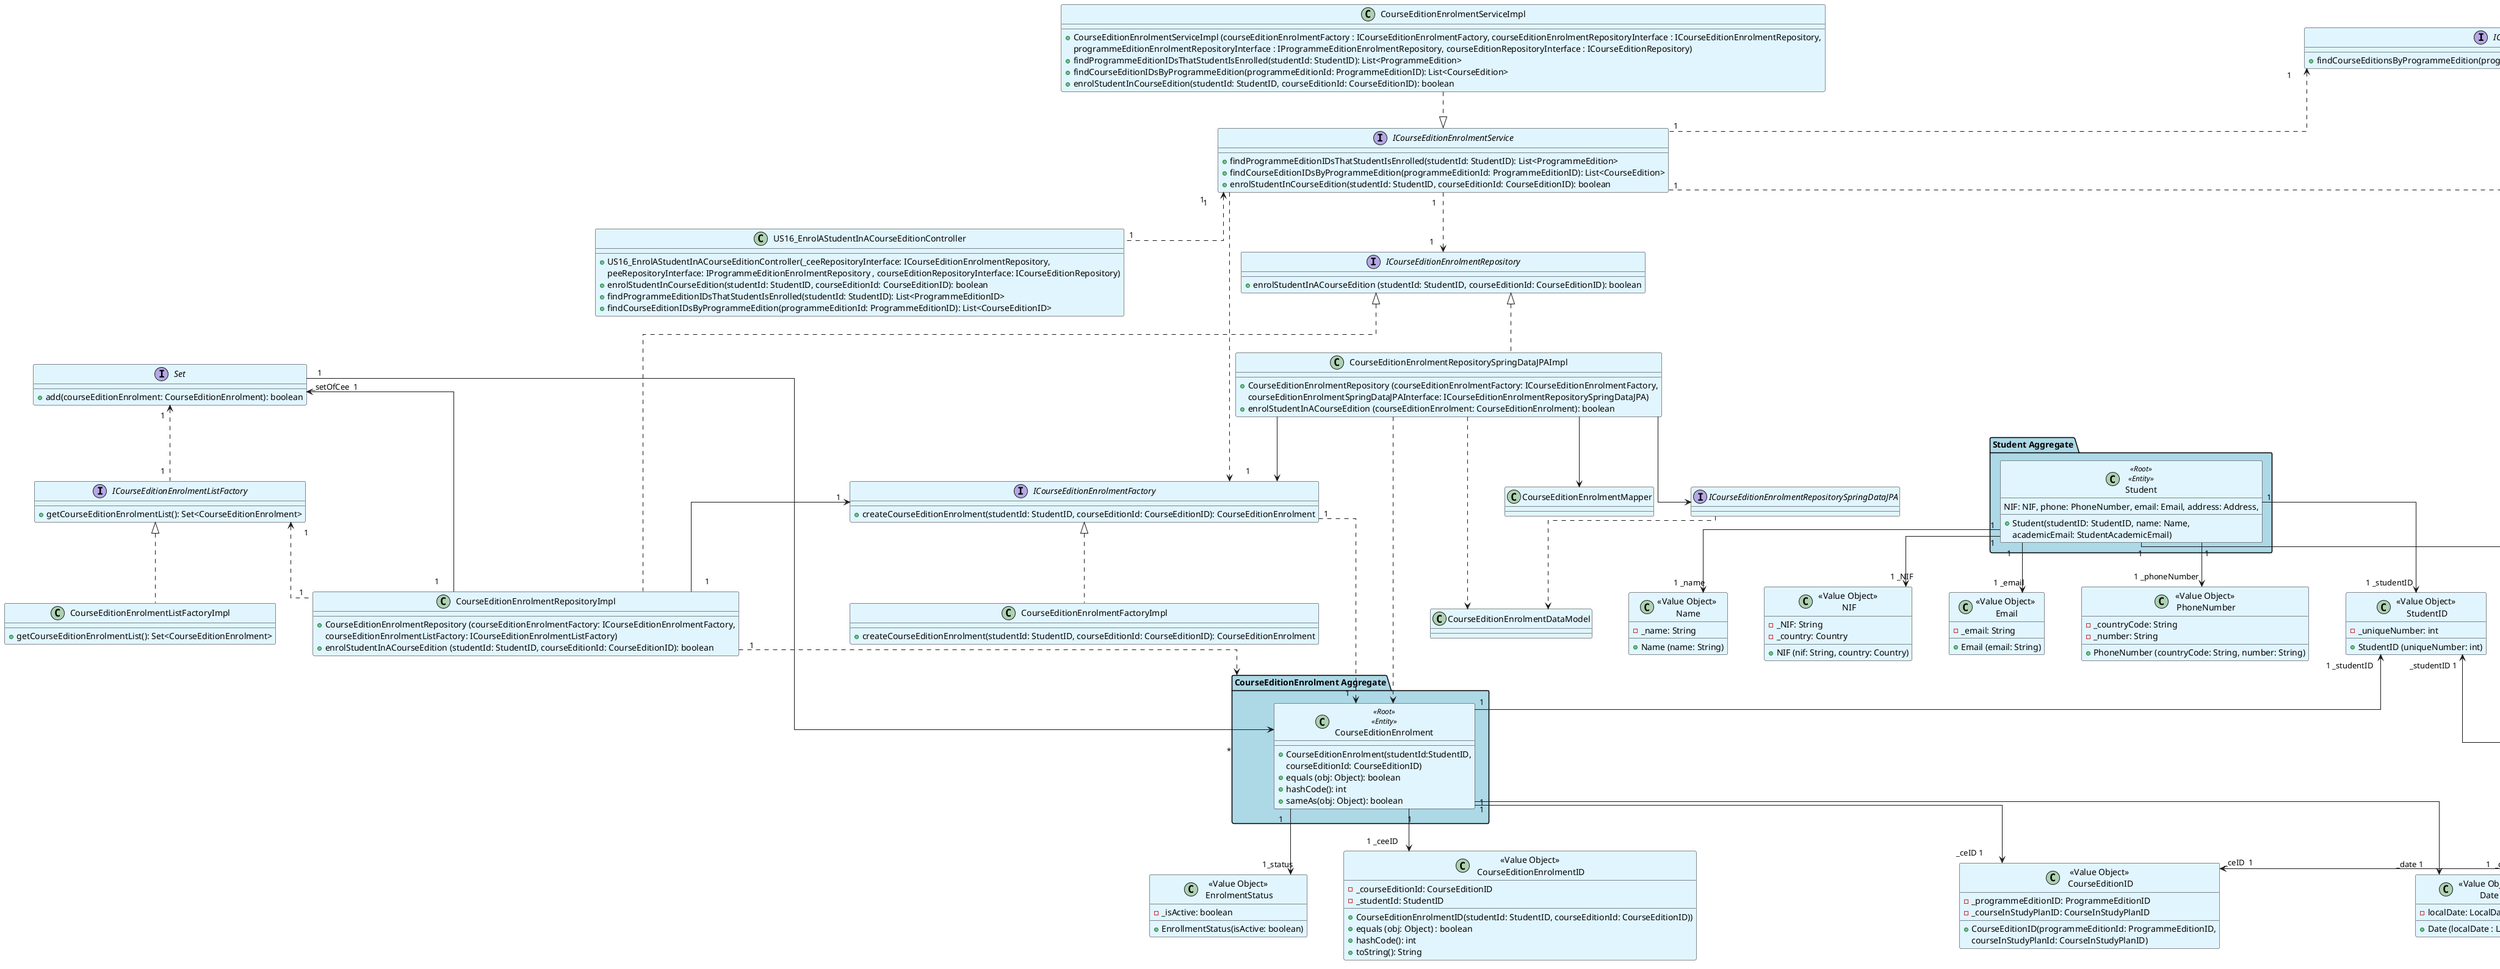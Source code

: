@startuml
skinparam ranksep 60
skinparam nodesep 60
skinparam linetype ortho
skinparam classBackgroundColor #E1F5FE


class US16_EnrolAStudentInACourseEditionController {
    +US16_EnrolAStudentInACourseEditionController(_ceeRepositoryInterface: ICourseEditionEnrolmentRepository,
    peeRepositoryInterface: IProgrammeEditionEnrolmentRepository , courseEditionRepositoryInterface: ICourseEditionRepository)
    +enrolStudentInCourseEdition(studentId: StudentID, courseEditionId: CourseEditionID): boolean
    +findProgrammeEditionIDsThatStudentIsEnrolled(studentId: StudentID): List<ProgrammeEditionID>
    +findCourseEditionIDsByProgrammeEdition(programmeEditionId: ProgrammeEditionID): List<CourseEditionID>
}

interface ICourseEditionEnrolmentService {
    +findProgrammeEditionIDsThatStudentIsEnrolled(studentId: StudentID): List<ProgrammeEdition>
    +findCourseEditionIDsByProgrammeEdition(programmeEditionId: ProgrammeEditionID): List<CourseEdition>
    +enrolStudentInCourseEdition(studentId: StudentID, courseEditionId: CourseEditionID): boolean
}

class CourseEditionEnrolmentServiceImpl {
    +CourseEditionEnrolmentServiceImpl (courseEditionEnrolmentFactory : ICourseEditionEnrolmentFactory, courseEditionEnrolmentRepositoryInterface : ICourseEditionEnrolmentRepository,
    programmeEditionEnrolmentRepositoryInterface : IProgrammeEditionEnrolmentRepository, courseEditionRepositoryInterface : ICourseEditionRepository)
    +findProgrammeEditionIDsThatStudentIsEnrolled(studentId: StudentID): List<ProgrammeEdition>
    +findCourseEditionIDsByProgrammeEdition(programmeEditionId: ProgrammeEditionID): List<CourseEdition>
    +enrolStudentInCourseEdition(studentId: StudentID, courseEditionId: CourseEditionID): boolean
}

interface ICourseEditionEnrolmentRepository {
    +enrolStudentInACourseEdition (studentId: StudentID, courseEditionId: CourseEditionID): boolean
}

class CourseEditionEnrolmentRepositoryImpl {
    +CourseEditionEnrolmentRepository (courseEditionEnrolmentFactory: ICourseEditionEnrolmentFactory,
    courseEditionEnrolmentListFactory: ICourseEditionEnrolmentListFactory)
    +enrolStudentInACourseEdition (studentId: StudentID, courseEditionId: CourseEditionID): boolean
}

class CourseEditionEnrolmentRepositorySpringDataJPAImpl {
    +CourseEditionEnrolmentRepository (courseEditionEnrolmentFactory: ICourseEditionEnrolmentFactory,
    courseEditionEnrolmentSpringDataJPAInterface: ICourseEditionEnrolmentRepositorySpringDataJPA)
    +enrolStudentInACourseEdition (courseEditionEnrolment: CourseEditionEnrolment): boolean
}

interface ICourseEditionEnrolmentRepositorySpringDataJPA {
}

interface IProgrammeEditionEnrolmentRepository {
     +findProgrammeEditionsThatStudentIsEnrolled(studentId: StudentID): List<ProgrammeEditionID>
}

class ProgrammeEditionEnrolmentRepositoryImpl {
    +ProgrammeEditionEnrolmentRepository (programmeEditionEnrolmentFactory: IProgrammeEditionEnrolmentFactory,
    programmeEditionEnrolmentListFactory: IProgrammeEditionEnrolmentListFactory)
    +findProgrammeEditionsThatStudentIsEnrolled(studentId: StudentID): List<ProgrammeEditionID>
}

class ProgrammeEditionEnrolmentRepositorySpringDataJPAImpl {
    +ProgrammeEditionEnrolmentRepository (programmeEditionEnrolmentFactory: IProgrammeEditionEnrolmentFactory, programmeEditionEnrolmentSpringJPAInterface: IProgrammeEditionSpringDataJPA)
    +findProgrammeEditionsThatStudentIsEnrolled(studentId: StudentID): List<ProgrammeEdition>
}

interface IProgrammeEditionEnrolmentRepositorySpringDataJPA {
}


interface ICourseEditionRepository {
     +findCourseEditionsByProgrammeEdition(programmeEditionId: ProgrammeEditionID) : List<CourseEditionID>
}

class CourseEditionRepositoryImpl {
    +CourseEditionRepository(courseEditionFactory: ICourseEditionFactoryDDD, courseEditionListFactory: ICourseEditionListFactoryDDD)
    +findCourseEditionsByProgrammeEdition(programmeEditionId: ProgrammeEditionID) : List<CourseEditionID>
}

class CourseEditionRepositorySpringDataJPAImpl {
    +CourseEditionRepository(courseEditionFactory: ICourseEditionFactory, courseEditionSpringDataJPAInterface: ICourseEditionSpringDataJPA)
    +findCourseEditionsByProgrammeEdition(programmeEditionId: ProgrammeEditionID) : List<CourseEdition>
}

interface ICourseEditionRepositorySpringDataJPA {
}

interface ICourseEditionEnrolmentListFactory{
    +getCourseEditionEnrolmentList(): Set<CourseEditionEnrolment>
}

class CourseEditionEnrolmentListFactoryImpl {
    +getCourseEditionEnrolmentList(): Set<CourseEditionEnrolment>
}

interface ICourseEditionEnrolmentFactory{
    +createCourseEditionEnrolment(studentId: StudentID, courseEditionId: CourseEditionID): CourseEditionEnrolment
}

class CourseEditionEnrolmentFactoryImpl{
    +createCourseEditionEnrolment(studentId: StudentID, courseEditionId: CourseEditionID): CourseEditionEnrolment
}

package "CourseEditionEnrolment Aggregate" #LightBlue {
    class CourseEditionEnrolment <<Root>> <<Entity>> {
             +CourseEditionEnrolment(studentId:StudentID,
              courseEditionId: CourseEditionID)
             +equals (obj: Object): boolean
             +hashCode(): int
             +sameAs(obj: Object): boolean
    }
}

class "<<Value Object>>\n EnrolmentStatus" {
     -_isActive: boolean
     +EnrollmentStatus(isActive: boolean)
}

class "<<Value Object>>\n CourseEditionEnrolmentID" {
     -_courseEditionId: CourseEditionID
     -_studentId: StudentID
     +CourseEditionEnrolmentID(studentId: StudentID, courseEditionId: CourseEditionID))
     +equals (obj: Object) : boolean
     +hashCode(): int
     +toString(): String
}

package "CourseEdition Aggregate" #LightBlue{
    class CourseEdition <<Root>> <<Entity>> {
    +CourseEdition(programmeEditionId: ProgrammeEditionID, courseInStudyPlanId: CourseInStudyPlanID, courseEditionId: CourseEditionID)
    +getProgrammeEditionID() : ProgrammeEditionID
    +identity(): CourseEditionID
    }
}

class "<<Value Object>>\n CourseEditionID" {
     -_programmeEditionID: ProgrammeEditionID
     -_courseInStudyPlanID: CourseInStudyPlanID
     +CourseEditionID(programmeEditionId: ProgrammeEditionID,
     courseInStudyPlanId: CourseInStudyPlanID)
}

package "Student Aggregate" #LightBlue{
    class Student <<Root>> <<Entity>> {
    +Student(studentID: StudentID, name: Name,
    NIF: NIF, phone: PhoneNumber, email: Email, address: Address,
    academicEmail: StudentAcademicEmail)
    }
}

class "<<Value Object>>\n StudentID" {
     -_uniqueNumber: int
     +StudentID (uniqueNumber: int)
}

class "<<Value Object>>\n Name" {
     -_name: String
     +Name (name: String)
}

class "<<Value Object>>\n NIF" {
     -_NIF: String
     -_country: Country
     +NIF (nif: String, country: Country)
}

class "<<Value Object>>\n Email" {
     -_email: String
     +Email (email: String)
}

class "<<Value Object>>\n PhoneNumber" {
     -_countryCode: String
     -_number: String
     +PhoneNumber (countryCode: String, number: String)
}

class "<<Value Object>>\n Address" {
     -_street: Street
     -_country: Country
     -_postalCode: PostalCode
     -_location: Location
     +Address(street: Street, postalCode: PostalCode, location: Location, country: Country)
}

class "<<Value Object>>\n Street" {
     -_street: String
     +Street(street: String)
}

class "<<Value Object>>\n PostalCode" {
     -_postalCode: String
     +PostalCode(postalCode: String)
}

class "<<Value Object>>\n Location" {
     -_locationName: String
     +Location(locationName: String)
}

class "<<Value Object>>\n Country" {
     -_country: String
     +Country(country: String)
}
class "<<Value Object>>\n Date" {
     -localDate: LocalDate
     +Date (localDate : LocalDate)
}

package "ProgrammeEditionEnrolment Aggregate" #LightBlue {
    class ProgrammeEditionEnrolment <<Root>> <<Entity>> {
    +ProgrammeEditionEnrolment(studentId: StudentID, programmeEditionId: ProgrammeEditionID)
    +findStudentInProgrammeEdition () : StudentID
    +findProgrammeEditionInEnrolment () : ProgrammeEditionID
    }
}

class "<<Value Object>>\n ProgrammeEditionEnrolmentID" {
     -_programmeEditionId: ProgrammeEditionID
     -_studentId: StudentID
     -_schoolYearId: SchoolYearID
     +ProgrammeEditionEnrolmentID(programmeEditionId: ProgrammeEditionID,studentId: StudentID, schoolYearId: SchoolYearID)
     +equals (obj: Object): boolean
     +hashCode (): int
     +toString (): String
}

interface Set {
    +add(courseEditionEnrolment: CourseEditionEnrolment): boolean
}

'Controller

US16_EnrolAStudentInACourseEditionController "1   ".u.> "1    " ICourseEditionEnrolmentService

'Service

ICourseEditionEnrolmentService "1   ".u.> "1    " ICourseEditionRepository
ICourseEditionEnrolmentService "1  "..> "1       " IProgrammeEditionEnrolmentRepository
ICourseEditionEnrolmentService "1   "..> "  1    " ICourseEditionEnrolmentRepository
ICourseEditionEnrolmentService "1   "..> "  1    " ICourseEditionEnrolmentFactory
CourseEditionEnrolmentServiceImpl ..|> ICourseEditionEnrolmentService

'Course Edition Enrolment Repository

ICourseEditionEnrolmentRepository <|.. CourseEditionEnrolmentRepositoryImpl
ICourseEditionEnrolmentRepository <|.. CourseEditionEnrolmentRepositorySpringDataJPAImpl

CourseEditionEnrolmentRepositorySpringDataJPAImpl --> ICourseEditionEnrolmentRepositorySpringDataJPA
CourseEditionEnrolmentRepositorySpringDataJPAImpl --> ICourseEditionEnrolmentFactory
CourseEditionEnrolmentRepositorySpringDataJPAImpl ..> CourseEditionEnrolmentDataModel
CourseEditionEnrolmentRepositorySpringDataJPAImpl ..> CourseEditionEnrolment
CourseEditionEnrolmentRepositorySpringDataJPAImpl --> CourseEditionEnrolmentMapper
ICourseEditionEnrolmentRepositorySpringDataJPA ..> CourseEditionEnrolmentDataModel

CourseEditionEnrolmentRepositoryImpl " 1  " -u-> "_setOfCee  1       " Set
Set "   1            " -->  CourseEditionEnrolment
CourseEditionEnrolmentRepositoryImpl"   1  " ..> " *   ""CourseEditionEnrolment Aggregate"
CourseEditionEnrolmentRepositoryImpl "1  " .u.> "1  " ICourseEditionEnrolmentListFactory
CourseEditionEnrolmentRepositoryImpl "1  " -u-> "1  " ICourseEditionEnrolmentFactory

'ProgrammeEditionEnrolmentRepository

IProgrammeEditionEnrolmentRepository <|.l.  ProgrammeEditionEnrolmentRepositoryImpl
IProgrammeEditionEnrolmentRepository <|.l.  ProgrammeEditionEnrolmentRepositorySpringDataJPAImpl

IProgrammeEditionEnrolmentRepositorySpringDataJPA --|> JPARepository
ProgrammeEditionEnrolmentRepositorySpringDataJPAImpl --> ProgrammeEditionEnrolmentMapper
ProgrammeEditionEnrolmentRepositorySpringDataJPAImpl ..> ProgrammeEditionEnrolment
ProgrammeEditionEnrolmentRepositorySpringDataJPAImpl ..> ProgrammeEditionEnrolmentDataModel
ProgrammeEditionEnrolmentRepositorySpringDataJPAImpl --> IProgrammeEditionEnrolmentFactory
IProgrammeEditionEnrolmentRepositorySpringDataJPA ..> ProgrammeEditionEnrolmentDataModel
IProgrammeEditionEnrolmentRepositorySpringDataJPA <-- ProgrammeEditionEnrolmentRepositorySpringDataJPAImpl

ProgrammeEditionEnrolment " *    " <.. "1   " ProgrammeEditionEnrolmentRepositoryImpl
ProgrammeEditionEnrolmentMapper ..> IProgrammeEditionEnrolmentFactory
ProgrammeEditionEnrolmentMapper ..> ProgrammeEditionEnrolment
ProgrammeEditionEnrolmentMapper ..> ProgrammeEditionEnrolmentDataModel

'CourseEdition Repository

ICourseEditionRepository <|.. CourseEditionRepositoryImpl
ICourseEditionRepository <|.. CourseEditionRepositorySpringDataJPAImpl
CourseEdition "_listOfCE *" <-- "1       " CourseEditionRepositoryImpl
ICourseEditionRepositorySpringDataJPA --|> JPARepository
ICourseEditionRepositorySpringDataJPA ..> CourseEditionDataModel
ICourseEditionRepositorySpringDataJPA <-- CourseEditionRepositorySpringDataJPAImpl
CourseEditionRepositorySpringDataJPAImpl --> CourseEditionMapper
CourseEditionRepositorySpringDataJPAImpl ..> CourseEdition
CourseEditionRepositorySpringDataJPAImpl ..> CourseEditionDataModel
CourseEditionMapper ..> ICourseEditionFactory
CourseEditionMapper ..> CourseEdition
CourseEditionMapper ..> CourseEditionDataModel

'Factory

ICourseEditionEnrolmentFactory <|.. CourseEditionEnrolmentFactoryImpl
ICourseEditionEnrolmentListFactory <|.. CourseEditionEnrolmentListFactoryImpl

ICourseEditionEnrolmentFactory "1  " ..> "1  " CourseEditionEnrolment
ICourseEditionEnrolmentListFactory "1  " .u.> "1  " Set

IProgrammeEditionEnrolmentFactory <|.. ProgrammeEditionEnrolmentFactoryImpl
IProgrammeEditionEnrolmentFactory "1"..> "1" ProgrammeEditionEnrolment

ICourseEditionFactory <|.. CourseEditionFactoryImpl
ICourseEditionFactory "1"..> "1"CourseEdition


'Domain Aggregates

Student "1" --> "1 _studentID" "<<Value Object>>\n StudentID"
Student "1" --> "1 _name" "<<Value Object>>\n Name"
Student "1" --> "1 _NIF" "<<Value Object>>\n NIF"
Student "1" --> "1 _email" "<<Value Object>>\n Email"
Student "1" --> "1 _phoneNumber" "<<Value Object>>\n PhoneNumber"
Student "1" -l-> "1 _address" "<<Value Object>>\n Address"

"<<Value Object>>\n Address" "1" -u-> "1 _street" "<<Value Object>>\n Street"
"<<Value Object>>\n Address" "1" --> "1 _postalCode" "<<Value Object>>\n PostalCode"
"<<Value Object>>\n Address" "1" --> "1 _location" "<<Value Object>>\n Location"
"<<Value Object>>\n Address" "1" --> "1 _country" "<<Value Object>>\n Country"

ProgrammeEditionEnrolment "      *  " -u-> "_studentID 1    ""<<Value Object>>\n StudentID"
ProgrammeEditionEnrolment " *    " <-- "1   " ProgrammeEditionEnrolmentRepositoryImpl
ProgrammeEditionEnrolment " 1    " --> "1  _date " "<<Value Object>>\n Date"
ProgrammeEditionEnrolment " 1    " --> "1  _peeID " "<<Value Object>>\n ProgrammeEditionEnrolmentID"

CourseEditionEnrolment "1" --> "1 _ceeID""<<Value Object>>\n CourseEditionEnrolmentID"
CourseEditionEnrolment "1" --> "  1_status  ""<<Value Object>>\n EnrolmentStatus"
CourseEditionEnrolment "1" --> "_date 1    ""<<Value Object>>\n Date"
CourseEditionEnrolment "1" -u-> "1 _studentID" "<<Value Object>>\n StudentID"
CourseEditionEnrolment "1" --> "_ceID 1    " "<<Value Object>>\n CourseEditionID"

CourseEdition "1" --> "_ceID  1" "<<Value Object>>\n CourseEditionID"

@enduml